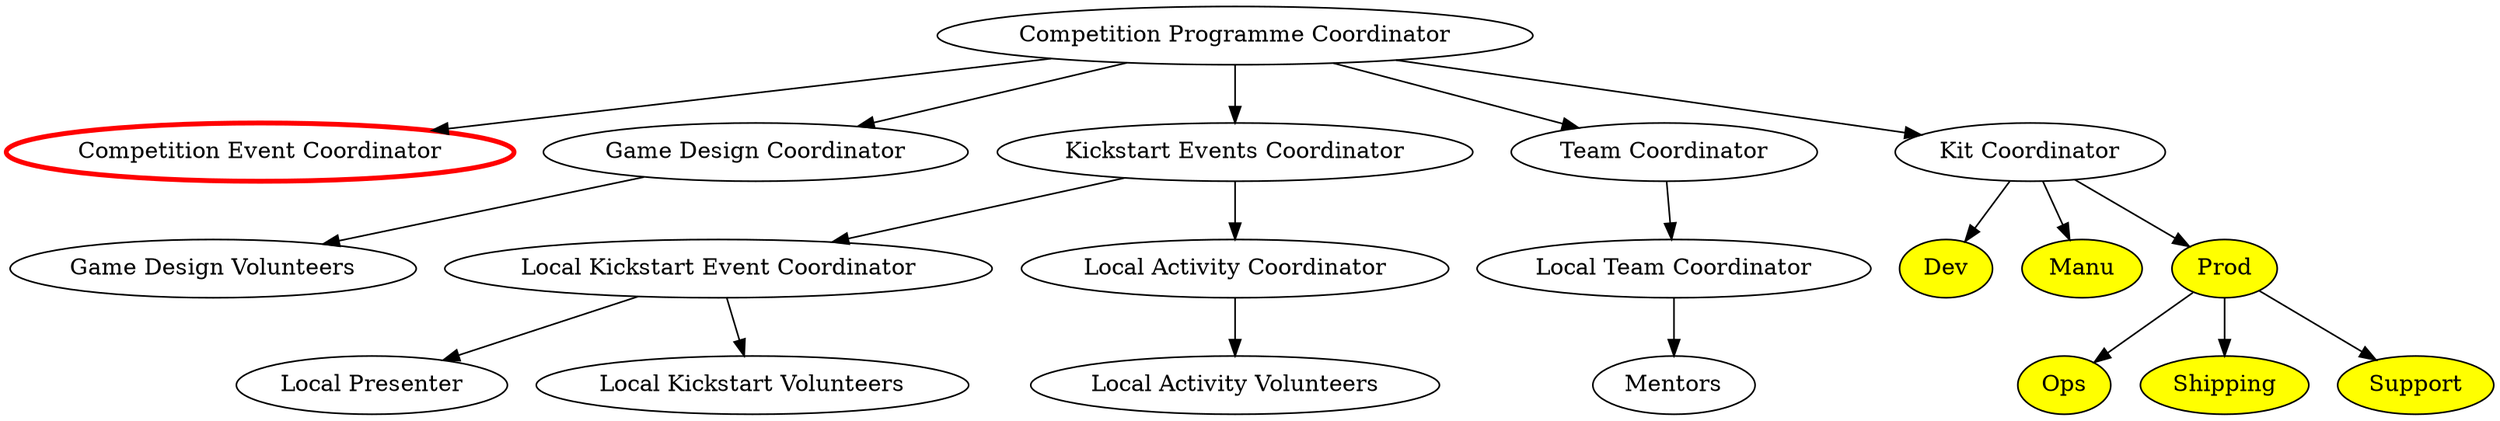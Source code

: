 digraph {
	####### Node declarations
	comp_prog_coord [label="Competition Programme Coordinator"];
	
	# Competition Coordinator Subordinates
	comp_event_coord [label="Competition Event Coordinator" color=red penwidth=3];
	game_design_coord [label="Game Design Coordinator"];
	kickstart_event_coord [label="Kickstart Events Coordinator"];
	team_coord [label="Team Coordinator"];
	kit [label="Kit Coordinator"];
	
	### Fourth Level
	
	# Kickstart Event Coordinator Subordinates
	local_ks_event_coord[label="Local Kickstart Event Coordinator"];
	local_activity_coord[label="Local Activity Coordinator"];
	
	local_team_coord[label="Local Team Coordinator"];

	game_design_volunteers[label="Game Design Volunteers"];

	# Kit Coordinator Subordinates
	kit_dev[label="Dev" fillcolor=yellow style=filled];
	kit_manu[label="Manu" fillcolor=yellow style=filled];
	kit_prod[label="Prod" fillcolor=yellow style=filled];
	
	### Fifth Level
	local_presenter[label="Local Presenter"];
	local_ks_volunteers[label="Local Kickstart Volunteers"];
	local_activity_volunteers[label="Local Activity Volunteers"];
	
	mentors[label="Mentors"];
	
	# Kit Prod Subordinates
	kit_ops[label="Ops" fillcolor=yellow style=filled];
	kit_shipping[label="Shipping" fillcolor=yellow style=filled];
	kit_support[label="Support" fillcolor=yellow style=filled];
	
	###### Connections between nodes
	
	comp_prog_coord -> { comp_event_coord game_design_coord kickstart_event_coord team_coord kit };
	
	kickstart_event_coord -> { local_ks_event_coord local_activity_coord };
		
	local_ks_event_coord -> { local_presenter local_ks_volunteers };
		
	local_activity_coord -> local_activity_volunteers;
		
	team_coord -> local_team_coord;
	local_team_coord -> mentors;
		
	kit -> { kit_dev kit_manu kit_prod };
	kit_prod -> { kit_ops kit_shipping kit_support };

	game_design_coord -> game_design_volunteers;
}
		      